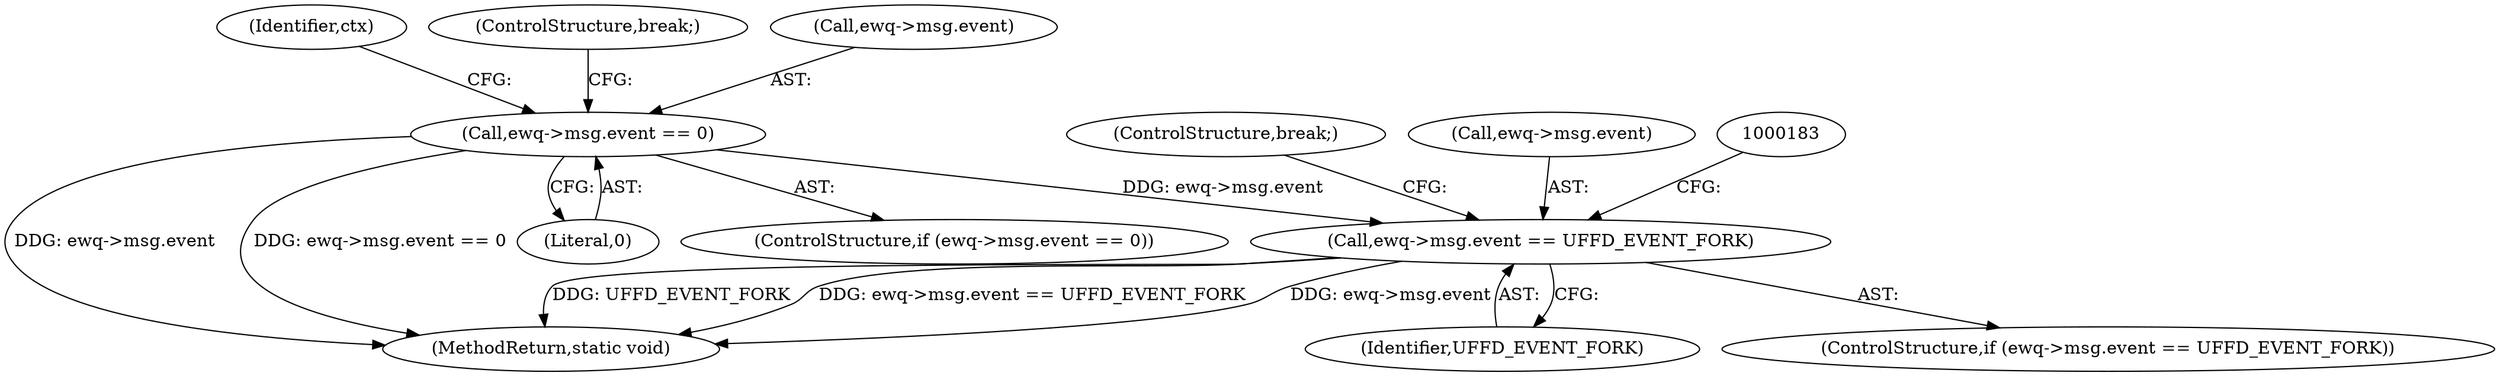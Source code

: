 digraph "0_linux_384632e67e0829deb8015ee6ad916b180049d252_0@pointer" {
"1000174" [label="(Call,ewq->msg.event == UFFD_EVENT_FORK)"];
"1000147" [label="(Call,ewq->msg.event == 0)"];
"1000159" [label="(Identifier,ctx)"];
"1000147" [label="(Call,ewq->msg.event == 0)"];
"1000154" [label="(ControlStructure,break;)"];
"1000195" [label="(ControlStructure,break;)"];
"1000153" [label="(Literal,0)"];
"1000148" [label="(Call,ewq->msg.event)"];
"1000173" [label="(ControlStructure,if (ewq->msg.event == UFFD_EVENT_FORK))"];
"1000180" [label="(Identifier,UFFD_EVENT_FORK)"];
"1000146" [label="(ControlStructure,if (ewq->msg.event == 0))"];
"1000229" [label="(MethodReturn,static void)"];
"1000174" [label="(Call,ewq->msg.event == UFFD_EVENT_FORK)"];
"1000175" [label="(Call,ewq->msg.event)"];
"1000174" -> "1000173"  [label="AST: "];
"1000174" -> "1000180"  [label="CFG: "];
"1000175" -> "1000174"  [label="AST: "];
"1000180" -> "1000174"  [label="AST: "];
"1000183" -> "1000174"  [label="CFG: "];
"1000195" -> "1000174"  [label="CFG: "];
"1000174" -> "1000229"  [label="DDG: UFFD_EVENT_FORK"];
"1000174" -> "1000229"  [label="DDG: ewq->msg.event == UFFD_EVENT_FORK"];
"1000174" -> "1000229"  [label="DDG: ewq->msg.event"];
"1000147" -> "1000174"  [label="DDG: ewq->msg.event"];
"1000147" -> "1000146"  [label="AST: "];
"1000147" -> "1000153"  [label="CFG: "];
"1000148" -> "1000147"  [label="AST: "];
"1000153" -> "1000147"  [label="AST: "];
"1000154" -> "1000147"  [label="CFG: "];
"1000159" -> "1000147"  [label="CFG: "];
"1000147" -> "1000229"  [label="DDG: ewq->msg.event"];
"1000147" -> "1000229"  [label="DDG: ewq->msg.event == 0"];
}
